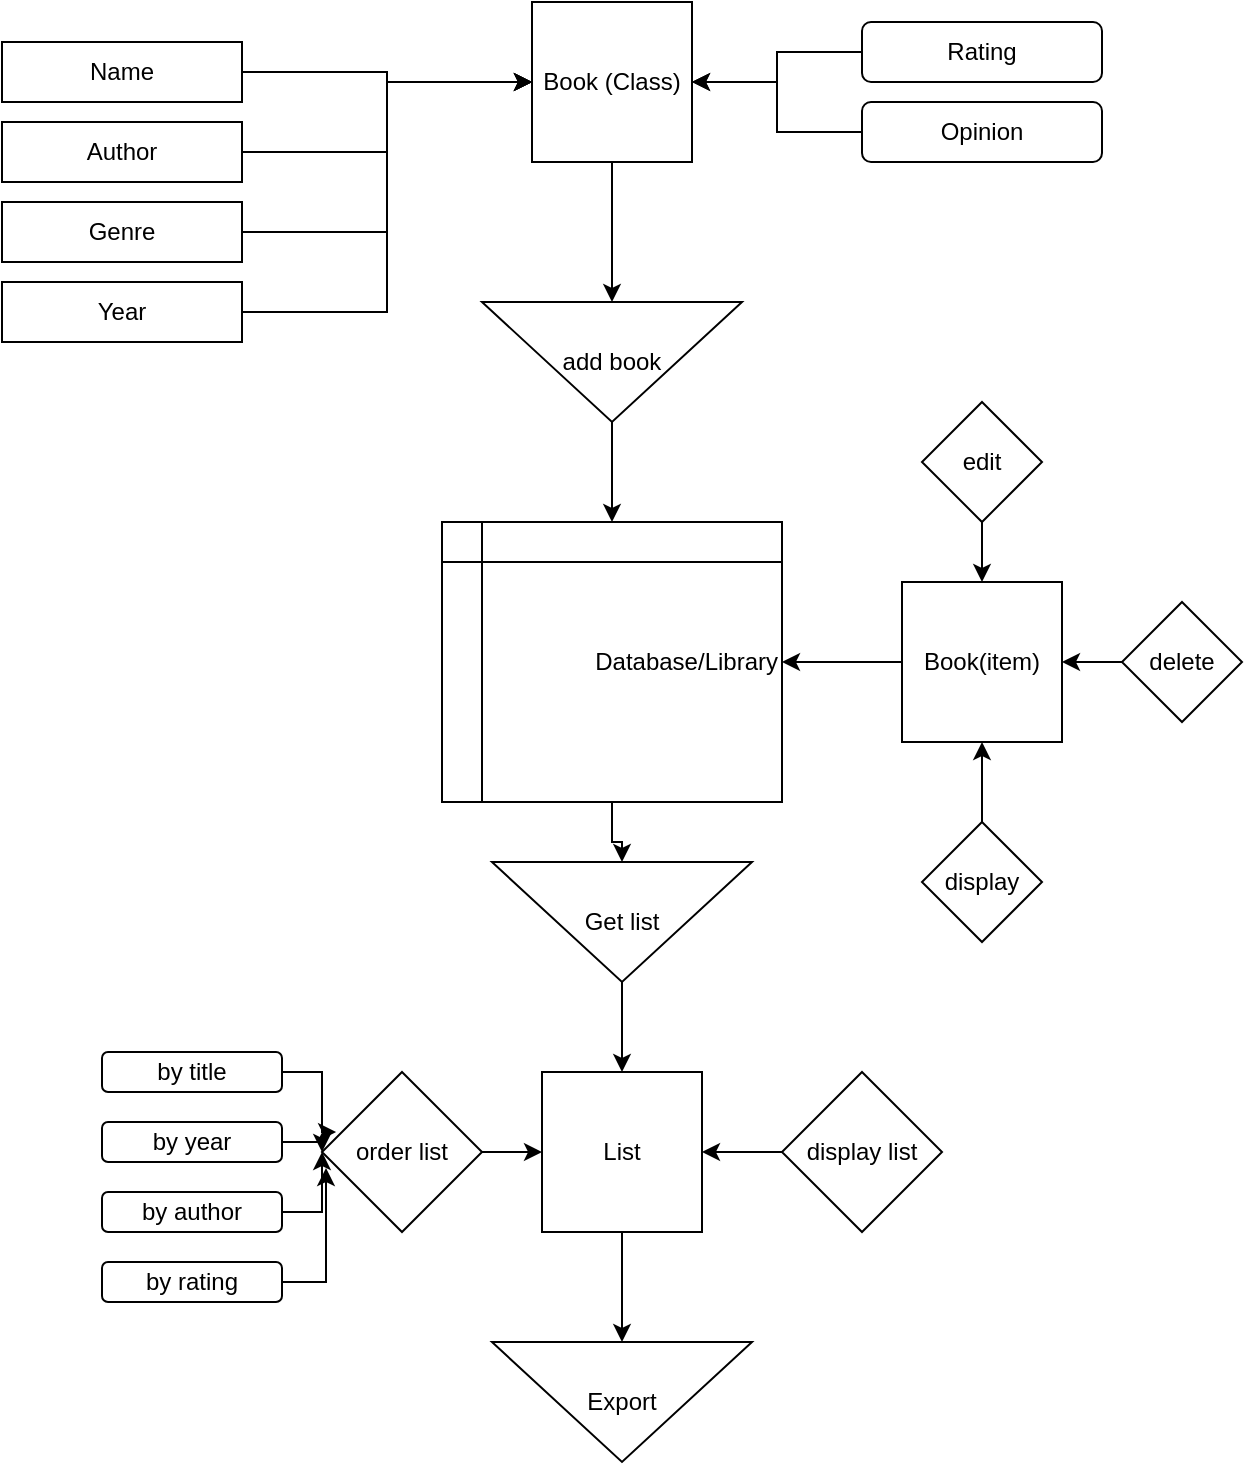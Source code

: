 <mxfile version="22.1.22" type="embed">
  <diagram id="caZ97lskXA7on9cgeZmk" name="Page-1">
    <mxGraphModel dx="954" dy="731" grid="1" gridSize="10" guides="1" tooltips="1" connect="1" arrows="1" fold="1" page="1" pageScale="1" pageWidth="827" pageHeight="1169" background="none" math="0" shadow="0">
      <root>
        <mxCell id="0" />
        <mxCell id="1" parent="0" />
        <mxCell id="27" value="" style="edgeStyle=orthogonalEdgeStyle;rounded=0;orthogonalLoop=1;jettySize=auto;html=1;" edge="1" parent="1" source="2" target="26">
          <mxGeometry relative="1" as="geometry" />
        </mxCell>
        <mxCell id="2" value="&lt;div style=&quot;&quot;&gt;&lt;span style=&quot;background-color: initial;&quot;&gt;Database/Library&lt;/span&gt;&lt;/div&gt;" style="shape=internalStorage;whiteSpace=wrap;html=1;backgroundOutline=1;align=right;labelBackgroundColor=none;" vertex="1" parent="1">
          <mxGeometry x="330" y="310" width="170" height="140" as="geometry" />
        </mxCell>
        <mxCell id="8" value="" style="edgeStyle=orthogonalEdgeStyle;rounded=0;orthogonalLoop=1;jettySize=auto;html=1;labelBackgroundColor=none;fontColor=default;" edge="1" parent="1" source="3" target="2">
          <mxGeometry relative="1" as="geometry" />
        </mxCell>
        <mxCell id="3" value="&lt;div style=&quot;&quot;&gt;&lt;span style=&quot;background-color: initial;&quot;&gt;add book&lt;/span&gt;&lt;/div&gt;" style="triangle;whiteSpace=wrap;html=1;direction=south;align=center;labelBackgroundColor=none;" vertex="1" parent="1">
          <mxGeometry x="350" y="200" width="130" height="60" as="geometry" />
        </mxCell>
        <mxCell id="9" value="" style="edgeStyle=orthogonalEdgeStyle;rounded=0;orthogonalLoop=1;jettySize=auto;html=1;labelBackgroundColor=none;fontColor=default;" edge="1" parent="1" source="7" target="3">
          <mxGeometry relative="1" as="geometry" />
        </mxCell>
        <mxCell id="7" value="Book (Class)" style="whiteSpace=wrap;html=1;aspect=fixed;labelBackgroundColor=none;" vertex="1" parent="1">
          <mxGeometry x="375" y="50" width="80" height="80" as="geometry" />
        </mxCell>
        <mxCell id="13" value="" style="edgeStyle=orthogonalEdgeStyle;rounded=0;orthogonalLoop=1;jettySize=auto;html=1;labelBackgroundColor=none;fontColor=default;" edge="1" parent="1" source="10" target="7">
          <mxGeometry relative="1" as="geometry" />
        </mxCell>
        <mxCell id="10" value="Name" style="rounded=0;whiteSpace=wrap;html=1;labelBackgroundColor=none;" vertex="1" parent="1">
          <mxGeometry x="110" y="70" width="120" height="30" as="geometry" />
        </mxCell>
        <mxCell id="14" value="" style="edgeStyle=orthogonalEdgeStyle;rounded=0;orthogonalLoop=1;jettySize=auto;html=1;labelBackgroundColor=none;fontColor=default;" edge="1" parent="1" source="11" target="7">
          <mxGeometry relative="1" as="geometry" />
        </mxCell>
        <mxCell id="11" value="Author" style="rounded=0;whiteSpace=wrap;html=1;labelBackgroundColor=none;" vertex="1" parent="1">
          <mxGeometry x="110" y="110" width="120" height="30" as="geometry" />
        </mxCell>
        <mxCell id="17" style="edgeStyle=orthogonalEdgeStyle;rounded=0;orthogonalLoop=1;jettySize=auto;html=1;entryX=0;entryY=0.5;entryDx=0;entryDy=0;labelBackgroundColor=none;fontColor=default;" edge="1" parent="1" source="12" target="7">
          <mxGeometry relative="1" as="geometry">
            <mxPoint x="270" y="130" as="targetPoint" />
          </mxGeometry>
        </mxCell>
        <mxCell id="12" value="Genre" style="rounded=0;whiteSpace=wrap;html=1;labelBackgroundColor=none;" vertex="1" parent="1">
          <mxGeometry x="110" y="150" width="120" height="30" as="geometry" />
        </mxCell>
        <mxCell id="20" style="edgeStyle=orthogonalEdgeStyle;rounded=0;orthogonalLoop=1;jettySize=auto;html=1;entryX=0;entryY=0.5;entryDx=0;entryDy=0;labelBackgroundColor=none;fontColor=default;" edge="1" parent="1" source="19" target="7">
          <mxGeometry relative="1" as="geometry" />
        </mxCell>
        <mxCell id="19" value="Year" style="rounded=0;whiteSpace=wrap;html=1;labelBackgroundColor=none;" vertex="1" parent="1">
          <mxGeometry x="110" y="190" width="120" height="30" as="geometry" />
        </mxCell>
        <mxCell id="23" value="" style="edgeStyle=orthogonalEdgeStyle;rounded=0;orthogonalLoop=1;jettySize=auto;html=1;labelBackgroundColor=none;fontColor=default;" edge="1" parent="1" source="21" target="7">
          <mxGeometry relative="1" as="geometry" />
        </mxCell>
        <mxCell id="21" value="Rating" style="rounded=1;whiteSpace=wrap;html=1;labelBackgroundColor=none;" vertex="1" parent="1">
          <mxGeometry x="540" y="60" width="120" height="30" as="geometry" />
        </mxCell>
        <mxCell id="24" value="" style="edgeStyle=orthogonalEdgeStyle;rounded=0;orthogonalLoop=1;jettySize=auto;html=1;labelBackgroundColor=none;fontColor=default;" edge="1" parent="1" source="22" target="7">
          <mxGeometry relative="1" as="geometry" />
        </mxCell>
        <mxCell id="22" value="Opinion" style="rounded=1;whiteSpace=wrap;html=1;labelBackgroundColor=none;" vertex="1" parent="1">
          <mxGeometry x="540" y="100" width="120" height="30" as="geometry" />
        </mxCell>
        <mxCell id="32" value="" style="edgeStyle=orthogonalEdgeStyle;rounded=0;orthogonalLoop=1;jettySize=auto;html=1;" edge="1" parent="1" source="25" target="31">
          <mxGeometry relative="1" as="geometry" />
        </mxCell>
        <mxCell id="25" value="List" style="whiteSpace=wrap;html=1;aspect=fixed;" vertex="1" parent="1">
          <mxGeometry x="380" y="585" width="80" height="80" as="geometry" />
        </mxCell>
        <mxCell id="28" value="" style="edgeStyle=orthogonalEdgeStyle;rounded=0;orthogonalLoop=1;jettySize=auto;html=1;" edge="1" parent="1" source="26" target="25">
          <mxGeometry relative="1" as="geometry" />
        </mxCell>
        <mxCell id="26" value="&lt;div style=&quot;&quot;&gt;&lt;span style=&quot;background-color: initial;&quot;&gt;Get list&lt;/span&gt;&lt;/div&gt;" style="triangle;whiteSpace=wrap;html=1;direction=south;align=center;labelBackgroundColor=none;" vertex="1" parent="1">
          <mxGeometry x="355" y="480" width="130" height="60" as="geometry" />
        </mxCell>
        <mxCell id="30" value="" style="edgeStyle=orthogonalEdgeStyle;rounded=0;orthogonalLoop=1;jettySize=auto;html=1;" edge="1" parent="1" source="29" target="25">
          <mxGeometry relative="1" as="geometry" />
        </mxCell>
        <mxCell id="29" value="order list" style="rhombus;whiteSpace=wrap;html=1;" vertex="1" parent="1">
          <mxGeometry x="270" y="585" width="80" height="80" as="geometry" />
        </mxCell>
        <mxCell id="31" value="&lt;div style=&quot;&quot;&gt;&lt;span style=&quot;background-color: initial;&quot;&gt;Export&lt;/span&gt;&lt;/div&gt;" style="triangle;whiteSpace=wrap;html=1;direction=south;align=center;labelBackgroundColor=none;" vertex="1" parent="1">
          <mxGeometry x="355" y="720" width="130" height="60" as="geometry" />
        </mxCell>
        <mxCell id="33" value="by title" style="rounded=1;whiteSpace=wrap;html=1;" vertex="1" parent="1">
          <mxGeometry x="160" y="575" width="90" height="20" as="geometry" />
        </mxCell>
        <mxCell id="38" value="" style="edgeStyle=orthogonalEdgeStyle;rounded=0;orthogonalLoop=1;jettySize=auto;html=1;" edge="1" parent="1" source="34" target="29">
          <mxGeometry relative="1" as="geometry" />
        </mxCell>
        <mxCell id="34" value="by author" style="rounded=1;whiteSpace=wrap;html=1;" vertex="1" parent="1">
          <mxGeometry x="160" y="645" width="90" height="20" as="geometry" />
        </mxCell>
        <mxCell id="40" value="" style="edgeStyle=orthogonalEdgeStyle;rounded=0;orthogonalLoop=1;jettySize=auto;html=1;" edge="1" parent="1" source="36" target="29">
          <mxGeometry relative="1" as="geometry" />
        </mxCell>
        <mxCell id="36" value="by year" style="rounded=1;whiteSpace=wrap;html=1;" vertex="1" parent="1">
          <mxGeometry x="160" y="610" width="90" height="20" as="geometry" />
        </mxCell>
        <mxCell id="42" style="edgeStyle=orthogonalEdgeStyle;rounded=0;orthogonalLoop=1;jettySize=auto;html=1;entryX=0.088;entryY=0.375;entryDx=0;entryDy=0;entryPerimeter=0;" edge="1" parent="1" source="33" target="29">
          <mxGeometry relative="1" as="geometry" />
        </mxCell>
        <mxCell id="44" value="" style="edgeStyle=orthogonalEdgeStyle;rounded=0;orthogonalLoop=1;jettySize=auto;html=1;" edge="1" parent="1" source="43" target="25">
          <mxGeometry relative="1" as="geometry" />
        </mxCell>
        <mxCell id="43" value="display list" style="rhombus;whiteSpace=wrap;html=1;" vertex="1" parent="1">
          <mxGeometry x="500" y="585" width="80" height="80" as="geometry" />
        </mxCell>
        <mxCell id="45" value="by rating" style="rounded=1;whiteSpace=wrap;html=1;" vertex="1" parent="1">
          <mxGeometry x="160" y="680" width="90" height="20" as="geometry" />
        </mxCell>
        <mxCell id="47" style="edgeStyle=orthogonalEdgeStyle;rounded=0;orthogonalLoop=1;jettySize=auto;html=1;entryX=0.025;entryY=0.6;entryDx=0;entryDy=0;entryPerimeter=0;" edge="1" parent="1" source="45" target="29">
          <mxGeometry relative="1" as="geometry" />
        </mxCell>
        <mxCell id="49" value="" style="edgeStyle=orthogonalEdgeStyle;rounded=0;orthogonalLoop=1;jettySize=auto;html=1;" edge="1" parent="1" source="48" target="2">
          <mxGeometry relative="1" as="geometry" />
        </mxCell>
        <mxCell id="48" value="Book(item)" style="whiteSpace=wrap;html=1;aspect=fixed;" vertex="1" parent="1">
          <mxGeometry x="560" y="340" width="80" height="80" as="geometry" />
        </mxCell>
        <mxCell id="52" value="" style="edgeStyle=orthogonalEdgeStyle;rounded=0;orthogonalLoop=1;jettySize=auto;html=1;" edge="1" parent="1" source="50" target="48">
          <mxGeometry relative="1" as="geometry" />
        </mxCell>
        <mxCell id="50" value="edit" style="rhombus;whiteSpace=wrap;html=1;" vertex="1" parent="1">
          <mxGeometry x="570" y="250" width="60" height="60" as="geometry" />
        </mxCell>
        <mxCell id="54" value="" style="edgeStyle=orthogonalEdgeStyle;rounded=0;orthogonalLoop=1;jettySize=auto;html=1;" edge="1" parent="1" source="53" target="48">
          <mxGeometry relative="1" as="geometry" />
        </mxCell>
        <mxCell id="53" value="delete" style="rhombus;whiteSpace=wrap;html=1;" vertex="1" parent="1">
          <mxGeometry x="670" y="350" width="60" height="60" as="geometry" />
        </mxCell>
        <mxCell id="57" value="" style="edgeStyle=orthogonalEdgeStyle;rounded=0;orthogonalLoop=1;jettySize=auto;html=1;" edge="1" parent="1" source="56" target="48">
          <mxGeometry relative="1" as="geometry" />
        </mxCell>
        <mxCell id="56" value="display" style="rhombus;whiteSpace=wrap;html=1;" vertex="1" parent="1">
          <mxGeometry x="570" y="460" width="60" height="60" as="geometry" />
        </mxCell>
      </root>
    </mxGraphModel>
  </diagram>
</mxfile>
